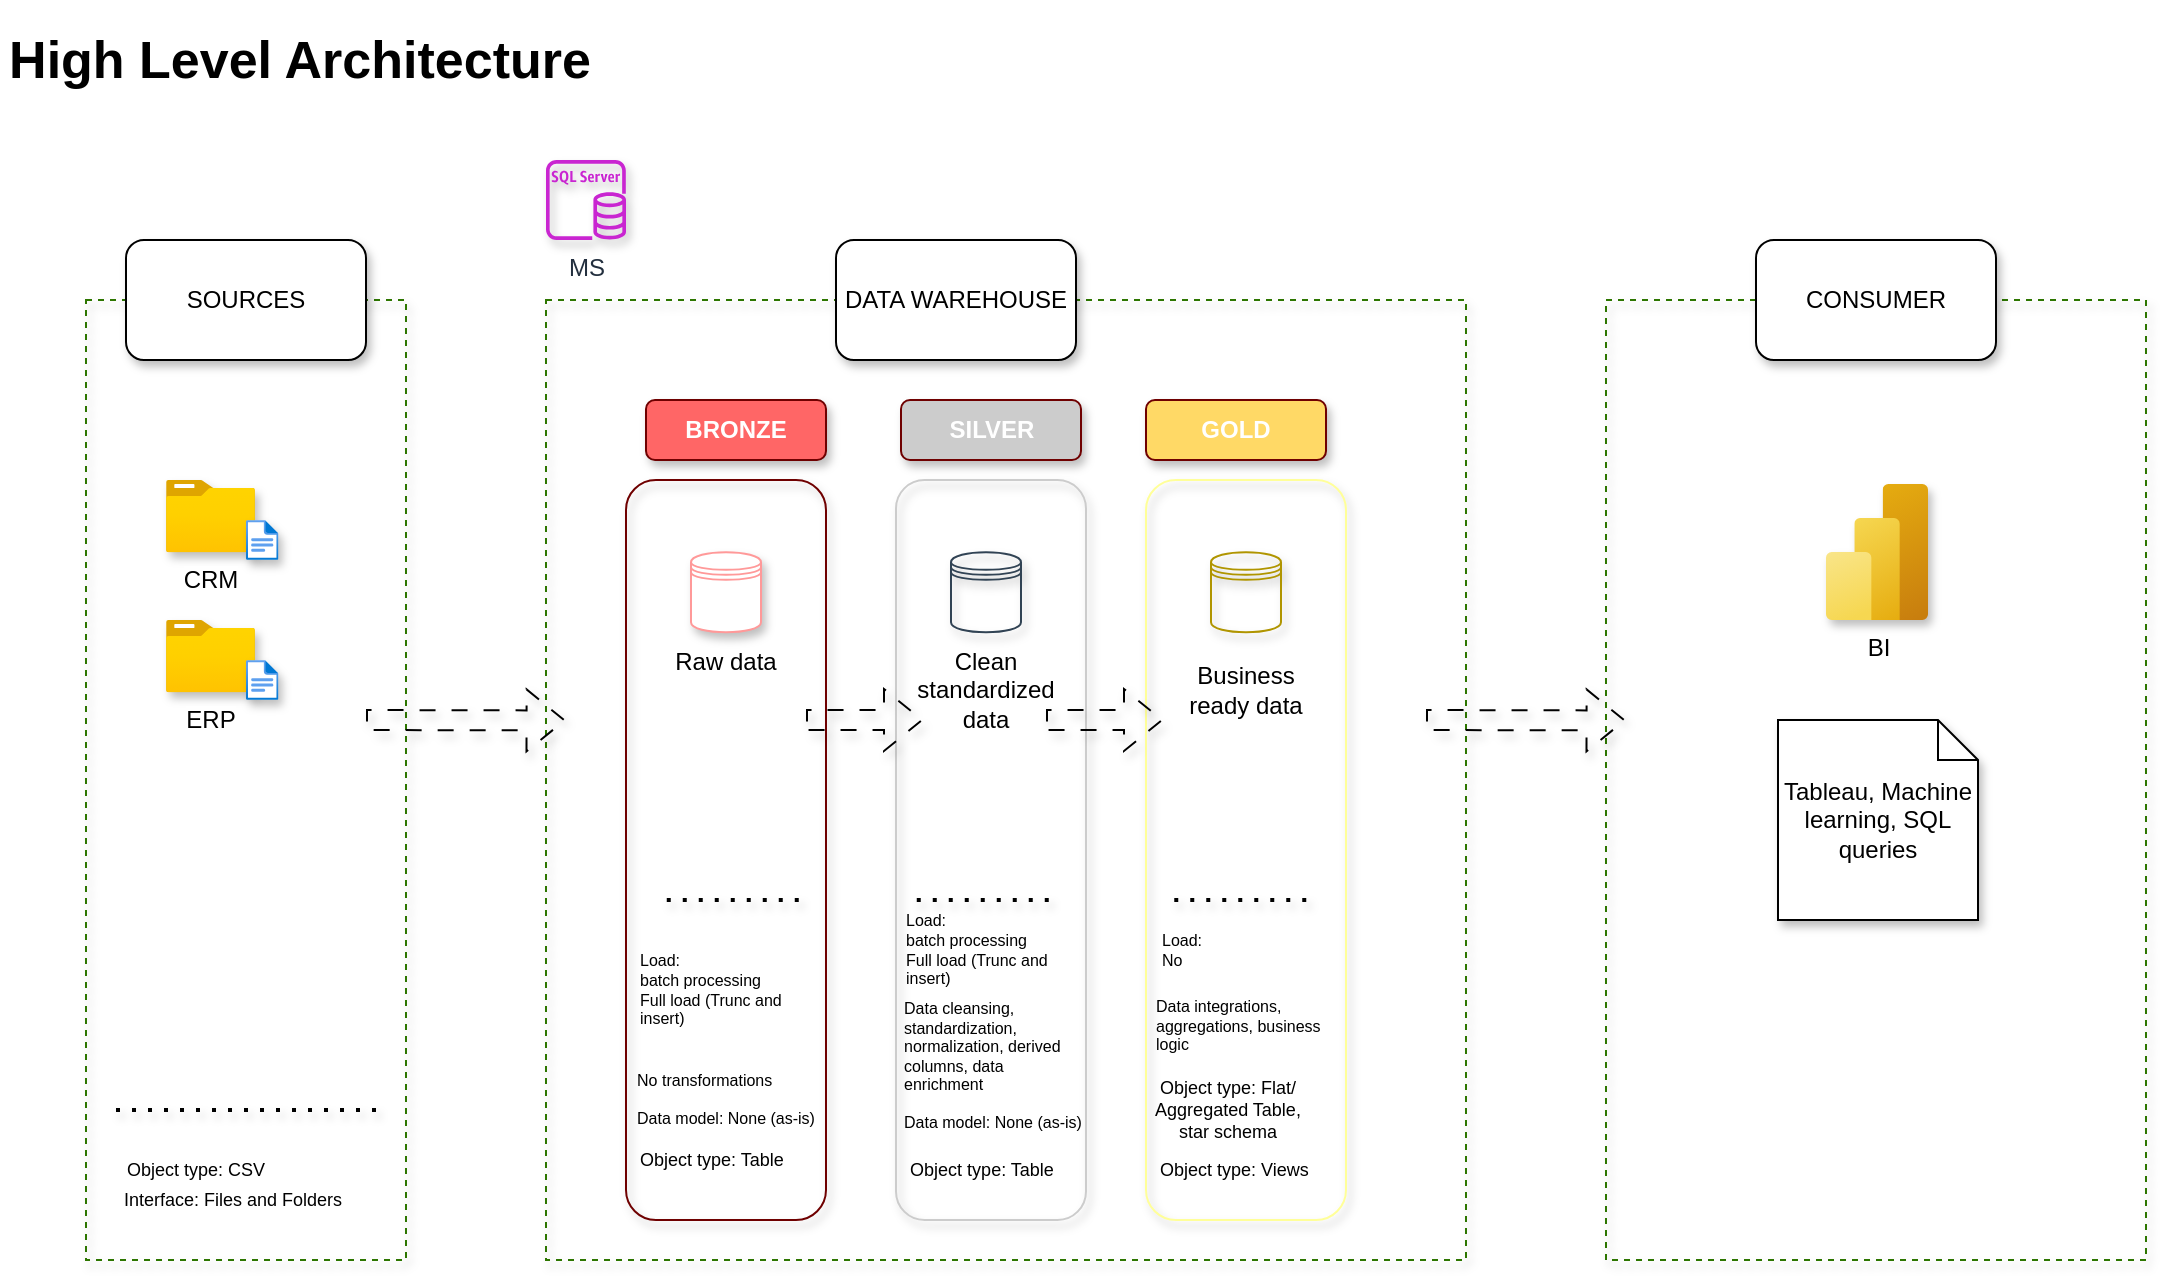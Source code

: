 <mxfile>
    <diagram name="Page-1" id="cAy3DT7-cOmM6pVXDICP">
        <mxGraphModel dx="1420" dy="949" grid="1" gridSize="10" guides="1" tooltips="1" connect="1" arrows="1" fold="1" page="1" pageScale="1" pageWidth="827" pageHeight="1169" math="0" shadow="0">
            <root>
                <mxCell id="0"/>
                <mxCell id="1" parent="0"/>
                <mxCell id="KzoBcJex83Y40fJerIMA-1" value="High Level Architecture" style="text;html=1;align=center;verticalAlign=middle;whiteSpace=wrap;rounded=0;fontSize=26;fontStyle=1" parent="1" vertex="1">
                    <mxGeometry x="37.25" y="40" width="300" height="60" as="geometry"/>
                </mxCell>
                <mxCell id="KzoBcJex83Y40fJerIMA-2" value="" style="rounded=0;whiteSpace=wrap;html=1;dashed=1;fillColor=none;fontColor=#ffffff;strokeColor=#2D7600;shadow=1;" parent="1" vertex="1">
                    <mxGeometry x="80" y="190" width="160" height="480" as="geometry"/>
                </mxCell>
                <mxCell id="KzoBcJex83Y40fJerIMA-3" value="SOURCES" style="rounded=1;whiteSpace=wrap;html=1;shadow=1;" parent="1" vertex="1">
                    <mxGeometry x="100" y="160" width="120" height="60" as="geometry"/>
                </mxCell>
                <mxCell id="KzoBcJex83Y40fJerIMA-4" value="" style="rounded=0;whiteSpace=wrap;html=1;dashed=1;fillColor=none;fontColor=#ffffff;strokeColor=#2D7600;shadow=1;" parent="1" vertex="1">
                    <mxGeometry x="310" y="190" width="460" height="480" as="geometry"/>
                </mxCell>
                <mxCell id="KzoBcJex83Y40fJerIMA-5" value="DATA WAREHOUSE" style="rounded=1;whiteSpace=wrap;html=1;shadow=1;" parent="1" vertex="1">
                    <mxGeometry x="455" y="160" width="120" height="60" as="geometry"/>
                </mxCell>
                <mxCell id="KzoBcJex83Y40fJerIMA-6" value="" style="rounded=0;whiteSpace=wrap;html=1;dashed=1;fillColor=none;fontColor=#ffffff;strokeColor=#2D7600;shadow=1;" parent="1" vertex="1">
                    <mxGeometry x="840" y="190" width="270" height="480" as="geometry"/>
                </mxCell>
                <mxCell id="KzoBcJex83Y40fJerIMA-7" value="CONSUMER" style="rounded=1;whiteSpace=wrap;html=1;shadow=1;" parent="1" vertex="1">
                    <mxGeometry x="915" y="160" width="120" height="60" as="geometry"/>
                </mxCell>
                <mxCell id="KzoBcJex83Y40fJerIMA-8" value="BRONZE" style="rounded=1;whiteSpace=wrap;html=1;fillColor=#FF6666;fontColor=#ffffff;strokeColor=#6F0000;fontStyle=1;shadow=1;" parent="1" vertex="1">
                    <mxGeometry x="360" y="240" width="90" height="30" as="geometry"/>
                </mxCell>
                <mxCell id="KzoBcJex83Y40fJerIMA-10" value="" style="rounded=1;whiteSpace=wrap;html=1;fillColor=none;fontColor=#ffffff;strokeColor=#6F0000;shadow=1;" parent="1" vertex="1">
                    <mxGeometry x="350" y="280" width="100" height="370" as="geometry"/>
                </mxCell>
                <mxCell id="KzoBcJex83Y40fJerIMA-11" value="SILVER" style="rounded=1;whiteSpace=wrap;html=1;fillColor=#CCCCCC;fontColor=#ffffff;strokeColor=#6F0000;fontStyle=1;shadow=1;" parent="1" vertex="1">
                    <mxGeometry x="487.5" y="240" width="90" height="30" as="geometry"/>
                </mxCell>
                <mxCell id="KzoBcJex83Y40fJerIMA-12" value="" style="rounded=1;whiteSpace=wrap;html=1;fillColor=none;fontColor=#ffffff;strokeColor=#CCCCCC;shadow=1;" parent="1" vertex="1">
                    <mxGeometry x="485" y="280" width="95" height="370" as="geometry"/>
                </mxCell>
                <mxCell id="KzoBcJex83Y40fJerIMA-13" value="GOLD" style="rounded=1;whiteSpace=wrap;html=1;fillColor=#FFD966;fontColor=#ffffff;strokeColor=#6F0000;fontStyle=1;shadow=1;" parent="1" vertex="1">
                    <mxGeometry x="610" y="240" width="90" height="30" as="geometry"/>
                </mxCell>
                <mxCell id="KzoBcJex83Y40fJerIMA-14" value="" style="rounded=1;whiteSpace=wrap;html=1;fillColor=none;fontColor=#ffffff;strokeColor=#FFFF99;shadow=1;" parent="1" vertex="1">
                    <mxGeometry x="610" y="280" width="100" height="370" as="geometry"/>
                </mxCell>
                <mxCell id="KzoBcJex83Y40fJerIMA-16" value="CRM" style="image;aspect=fixed;html=1;points=[];align=center;fontSize=12;image=img/lib/azure2/general/Folder_Blank.svg;shadow=1;" parent="1" vertex="1">
                    <mxGeometry x="120" y="280" width="44.5" height="36.12" as="geometry"/>
                </mxCell>
                <mxCell id="KzoBcJex83Y40fJerIMA-18" value="" style="image;aspect=fixed;html=1;points=[];align=center;fontSize=12;image=img/lib/azure2/general/File.svg;shadow=1;" parent="1" vertex="1">
                    <mxGeometry x="160" y="300" width="16.23" height="20" as="geometry"/>
                </mxCell>
                <mxCell id="KzoBcJex83Y40fJerIMA-19" value="ERP" style="image;aspect=fixed;html=1;points=[];align=center;fontSize=12;image=img/lib/azure2/general/Folder_Blank.svg;shadow=1;" parent="1" vertex="1">
                    <mxGeometry x="120" y="350" width="44.5" height="36.12" as="geometry"/>
                </mxCell>
                <mxCell id="KzoBcJex83Y40fJerIMA-20" value="" style="image;aspect=fixed;html=1;points=[];align=center;fontSize=12;image=img/lib/azure2/general/File.svg;shadow=1;" parent="1" vertex="1">
                    <mxGeometry x="160" y="370" width="16.23" height="20" as="geometry"/>
                </mxCell>
                <mxCell id="KzoBcJex83Y40fJerIMA-21" value="Object type: CSV" style="text;html=1;align=center;verticalAlign=middle;whiteSpace=wrap;rounded=0;fontSize=9;shadow=1;" parent="1" vertex="1">
                    <mxGeometry x="80" y="610" width="110" height="30" as="geometry"/>
                </mxCell>
                <mxCell id="KzoBcJex83Y40fJerIMA-23" value="Interface: Files and Folders" style="text;html=1;align=center;verticalAlign=middle;whiteSpace=wrap;rounded=0;fontSize=9;shadow=1;" parent="1" vertex="1">
                    <mxGeometry x="87.25" y="625" width="132.75" height="30" as="geometry"/>
                </mxCell>
                <mxCell id="KzoBcJex83Y40fJerIMA-25" value="" style="endArrow=none;dashed=1;html=1;dashPattern=1 3;strokeWidth=2;rounded=0;shadow=1;" parent="1" edge="1">
                    <mxGeometry width="50" height="50" relative="1" as="geometry">
                        <mxPoint x="225" y="595" as="sourcePoint"/>
                        <mxPoint x="95" y="595" as="targetPoint"/>
                    </mxGeometry>
                </mxCell>
                <mxCell id="KzoBcJex83Y40fJerIMA-30" value="" style="shape=flexArrow;endArrow=classic;html=1;rounded=0;entryX=0.043;entryY=0.438;entryDx=0;entryDy=0;entryPerimeter=0;flowAnimation=1;shadow=1;" parent="1" edge="1">
                    <mxGeometry width="50" height="50" relative="1" as="geometry">
                        <mxPoint x="220" y="400" as="sourcePoint"/>
                        <mxPoint x="319.78" y="400.24" as="targetPoint"/>
                    </mxGeometry>
                </mxCell>
                <mxCell id="KzoBcJex83Y40fJerIMA-31" value="" style="shape=flexArrow;endArrow=classic;html=1;rounded=0;entryX=0.043;entryY=0.438;entryDx=0;entryDy=0;entryPerimeter=0;flowAnimation=1;shadow=1;" parent="1" edge="1">
                    <mxGeometry width="50" height="50" relative="1" as="geometry">
                        <mxPoint x="750" y="400" as="sourcePoint"/>
                        <mxPoint x="849.78" y="400.24" as="targetPoint"/>
                    </mxGeometry>
                </mxCell>
                <mxCell id="KzoBcJex83Y40fJerIMA-32" value="" style="shape=datastore;whiteSpace=wrap;html=1;fontColor=#FF9999;strokeColor=#FF9999;shadow=1;" parent="1" vertex="1">
                    <mxGeometry x="382.5" y="316.12" width="35" height="40" as="geometry"/>
                </mxCell>
                <mxCell id="KzoBcJex83Y40fJerIMA-34" value="" style="shape=datastore;whiteSpace=wrap;html=1;strokeColor=#314354;fillColor=none;fontColor=#ffffff;shadow=1;" parent="1" vertex="1">
                    <mxGeometry x="512.5" y="316.12" width="35" height="40" as="geometry"/>
                </mxCell>
                <mxCell id="KzoBcJex83Y40fJerIMA-35" value="" style="shape=datastore;whiteSpace=wrap;html=1;fontColor=#000000;strokeColor=#B09500;fillColor=none;shadow=1;" parent="1" vertex="1">
                    <mxGeometry x="642.5" y="316.12" width="35" height="40" as="geometry"/>
                </mxCell>
                <mxCell id="KzoBcJex83Y40fJerIMA-36" value="" style="shape=flexArrow;endArrow=classic;html=1;rounded=0;flowAnimation=1;shadow=1;" parent="1" edge="1">
                    <mxGeometry width="50" height="50" relative="1" as="geometry">
                        <mxPoint x="440" y="400" as="sourcePoint"/>
                        <mxPoint x="498.5" y="400" as="targetPoint"/>
                    </mxGeometry>
                </mxCell>
                <mxCell id="KzoBcJex83Y40fJerIMA-37" value="" style="shape=flexArrow;endArrow=classic;html=1;rounded=0;flowAnimation=1;shadow=1;" parent="1" edge="1">
                    <mxGeometry width="50" height="50" relative="1" as="geometry">
                        <mxPoint x="560" y="400" as="sourcePoint"/>
                        <mxPoint x="618.5" y="400" as="targetPoint"/>
                    </mxGeometry>
                </mxCell>
                <mxCell id="KzoBcJex83Y40fJerIMA-38" value="Raw data" style="text;html=1;align=center;verticalAlign=middle;whiteSpace=wrap;rounded=0;shadow=1;" parent="1" vertex="1">
                    <mxGeometry x="370" y="356.12" width="60" height="30" as="geometry"/>
                </mxCell>
                <mxCell id="KzoBcJex83Y40fJerIMA-39" value="Clean standardized data" style="text;html=1;align=center;verticalAlign=middle;whiteSpace=wrap;rounded=0;shadow=1;" parent="1" vertex="1">
                    <mxGeometry x="500" y="370" width="60" height="30" as="geometry"/>
                </mxCell>
                <mxCell id="KzoBcJex83Y40fJerIMA-40" value="Business ready data" style="text;html=1;align=center;verticalAlign=middle;whiteSpace=wrap;rounded=0;shadow=1;" parent="1" vertex="1">
                    <mxGeometry x="630" y="370" width="60" height="30" as="geometry"/>
                </mxCell>
                <mxCell id="KzoBcJex83Y40fJerIMA-41" value="&lt;span style=&quot;background-color: transparent; color: light-dark(rgb(0, 0, 0), rgb(255, 255, 255));&quot;&gt;Load:&lt;/span&gt;&lt;br&gt;&lt;span style=&quot;background-color: transparent; color: light-dark(rgb(0, 0, 0), rgb(255, 255, 255));&quot;&gt;batch processing&lt;/span&gt;&lt;br&gt;&lt;span style=&quot;background-color: transparent; color: light-dark(rgb(0, 0, 0), rgb(255, 255, 255));&quot;&gt;Full load (Trunc and insert)&lt;/span&gt;" style="text;html=1;align=left;verticalAlign=middle;whiteSpace=wrap;rounded=0;fontSize=8;shadow=1;" parent="1" vertex="1">
                    <mxGeometry x="355" y="510" width="95" height="50" as="geometry"/>
                </mxCell>
                <mxCell id="KzoBcJex83Y40fJerIMA-42" value="" style="endArrow=none;dashed=1;html=1;dashPattern=1 3;strokeWidth=2;rounded=0;shadow=1;" parent="1" edge="1">
                    <mxGeometry width="50" height="50" relative="1" as="geometry">
                        <mxPoint x="436.38" y="490" as="sourcePoint"/>
                        <mxPoint x="366.38" y="490" as="targetPoint"/>
                    </mxGeometry>
                </mxCell>
                <mxCell id="KzoBcJex83Y40fJerIMA-43" value="Object type: Table" style="text;html=1;align=left;verticalAlign=middle;whiteSpace=wrap;rounded=0;fontSize=9;shadow=1;" parent="1" vertex="1">
                    <mxGeometry x="355" y="610" width="90" height="20" as="geometry"/>
                </mxCell>
                <mxCell id="KzoBcJex83Y40fJerIMA-51" value="&lt;div style=&quot;text-align: left;&quot;&gt;&lt;span style=&quot;background-color: transparent; color: light-dark(rgb(0, 0, 0), rgb(255, 255, 255));&quot;&gt;No transformations&lt;/span&gt;&lt;/div&gt;&lt;div&gt;&lt;br&gt;&lt;div style=&quot;text-align: left;&quot;&gt;&lt;span style=&quot;background-color: transparent; color: light-dark(rgb(0, 0, 0), rgb(255, 255, 255));&quot;&gt;Data model: None (as-is)&lt;/span&gt;&lt;/div&gt;&lt;/div&gt;" style="text;html=1;align=center;verticalAlign=middle;whiteSpace=wrap;rounded=0;fontSize=8;shadow=1;" parent="1" vertex="1">
                    <mxGeometry x="345" y="560" width="110" height="60" as="geometry"/>
                </mxCell>
                <mxCell id="KzoBcJex83Y40fJerIMA-55" value="&lt;span style=&quot;background-color: transparent; color: light-dark(rgb(0, 0, 0), rgb(255, 255, 255));&quot;&gt;Load:&lt;/span&gt;&lt;br&gt;&lt;span style=&quot;background-color: transparent; color: light-dark(rgb(0, 0, 0), rgb(255, 255, 255));&quot;&gt;batch processing&lt;/span&gt;&lt;br&gt;&lt;span style=&quot;background-color: transparent; color: light-dark(rgb(0, 0, 0), rgb(255, 255, 255));&quot;&gt;Full load (Trunc and insert)&lt;/span&gt;" style="text;html=1;align=left;verticalAlign=middle;whiteSpace=wrap;rounded=0;fontSize=8;shadow=1;" parent="1" vertex="1">
                    <mxGeometry x="487.5" y="490" width="80" height="50" as="geometry"/>
                </mxCell>
                <mxCell id="KzoBcJex83Y40fJerIMA-56" value="" style="endArrow=none;dashed=1;html=1;dashPattern=1 3;strokeWidth=2;rounded=0;shadow=1;" parent="1" edge="1">
                    <mxGeometry width="50" height="50" relative="1" as="geometry">
                        <mxPoint x="561.38" y="490" as="sourcePoint"/>
                        <mxPoint x="491.38" y="490" as="targetPoint"/>
                    </mxGeometry>
                </mxCell>
                <mxCell id="KzoBcJex83Y40fJerIMA-57" value="Object type: Table" style="text;html=1;align=center;verticalAlign=middle;whiteSpace=wrap;rounded=0;fontSize=9;shadow=1;" parent="1" vertex="1">
                    <mxGeometry x="482.5" y="615" width="90" height="20" as="geometry"/>
                </mxCell>
                <mxCell id="KzoBcJex83Y40fJerIMA-58" value="&lt;div style=&quot;text-align: left;&quot;&gt;&lt;span style=&quot;background-color: transparent; color: light-dark(rgb(0, 0, 0), rgb(255, 255, 255));&quot;&gt;Data cleansing, standardization, normalization, derived columns, data enrichment&lt;/span&gt;&lt;/div&gt;&lt;div&gt;&lt;br&gt;&lt;div style=&quot;text-align: left;&quot;&gt;&lt;span style=&quot;background-color: transparent; color: light-dark(rgb(0, 0, 0), rgb(255, 255, 255));&quot;&gt;Data model: None (as-is)&lt;/span&gt;&lt;/div&gt;&lt;/div&gt;" style="text;html=1;align=center;verticalAlign=middle;whiteSpace=wrap;rounded=0;fontSize=8;shadow=1;" parent="1" vertex="1">
                    <mxGeometry x="487.5" y="550" width="92.5" height="45" as="geometry"/>
                </mxCell>
                <mxCell id="KzoBcJex83Y40fJerIMA-61" value="&lt;span style=&quot;background-color: transparent; color: light-dark(rgb(0, 0, 0), rgb(255, 255, 255));&quot;&gt;Load:&lt;/span&gt;&lt;br&gt;No" style="text;html=1;align=left;verticalAlign=middle;whiteSpace=wrap;rounded=0;fontSize=8;shadow=1;" parent="1" vertex="1">
                    <mxGeometry x="616.25" y="490" width="80" height="50" as="geometry"/>
                </mxCell>
                <mxCell id="KzoBcJex83Y40fJerIMA-62" value="" style="endArrow=none;dashed=1;html=1;dashPattern=1 3;strokeWidth=2;rounded=0;shadow=1;" parent="1" edge="1">
                    <mxGeometry width="50" height="50" relative="1" as="geometry">
                        <mxPoint x="690.13" y="490" as="sourcePoint"/>
                        <mxPoint x="620.13" y="490" as="targetPoint"/>
                    </mxGeometry>
                </mxCell>
                <mxCell id="KzoBcJex83Y40fJerIMA-63" value="Object type: Flat/ Aggregated Table, star schema" style="text;html=1;align=center;verticalAlign=middle;whiteSpace=wrap;rounded=0;fontSize=9;shadow=1;" parent="1" vertex="1">
                    <mxGeometry x="606.25" y="585" width="90" height="20" as="geometry"/>
                </mxCell>
                <mxCell id="KzoBcJex83Y40fJerIMA-64" value="&lt;div style=&quot;text-align: left;&quot;&gt;&lt;span style=&quot;background-color: transparent; color: light-dark(rgb(0, 0, 0), rgb(255, 255, 255));&quot;&gt;Data integrations, aggregations, business logic&lt;/span&gt;&lt;/div&gt;" style="text;html=1;align=center;verticalAlign=middle;whiteSpace=wrap;rounded=0;fontSize=8;shadow=1;" parent="1" vertex="1">
                    <mxGeometry x="613.75" y="530" width="92.5" height="45" as="geometry"/>
                </mxCell>
                <mxCell id="KzoBcJex83Y40fJerIMA-65" value="Object type: Views" style="text;html=1;align=left;verticalAlign=middle;whiteSpace=wrap;rounded=0;fontSize=9;shadow=1;" parent="1" vertex="1">
                    <mxGeometry x="615" y="615" width="90" height="20" as="geometry"/>
                </mxCell>
                <mxCell id="KzoBcJex83Y40fJerIMA-66" value="BI" style="image;aspect=fixed;html=1;points=[];align=center;fontSize=12;image=img/lib/azure2/analytics/Power_BI_Embedded.svg;shadow=1;" parent="1" vertex="1">
                    <mxGeometry x="950" y="282" width="51" height="68" as="geometry"/>
                </mxCell>
                <mxCell id="KzoBcJex83Y40fJerIMA-67" value="Tableau, Machine learning, SQL queries" style="shape=note;size=20;whiteSpace=wrap;html=1;shadow=1;" parent="1" vertex="1">
                    <mxGeometry x="926" y="400" width="100" height="100" as="geometry"/>
                </mxCell>
                <mxCell id="KzoBcJex83Y40fJerIMA-68" value="MS" style="outlineConnect=0;fontColor=#232F3E;gradientColor=none;fillColor=#C925D1;strokeColor=none;dashed=0;verticalLabelPosition=bottom;verticalAlign=top;align=center;html=1;fontSize=12;fontStyle=0;aspect=fixed;pointerEvents=1;shape=mxgraph.aws4.rds_sql_server_instance;shadow=1;" parent="1" vertex="1">
                    <mxGeometry x="310" y="120" width="40" height="40" as="geometry"/>
                </mxCell>
            </root>
        </mxGraphModel>
    </diagram>
</mxfile>